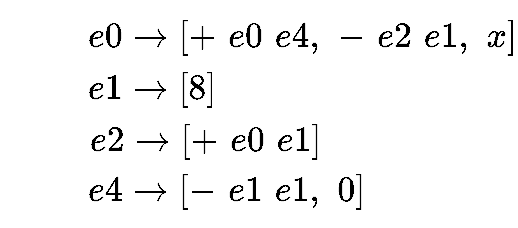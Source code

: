 <mxfile version="24.7.17">
  <diagram id="WvHjm1HEhhVKs3oMtiiu" name="Page-1">
    <mxGraphModel dx="603" dy="431" grid="1" gridSize="10" guides="1" tooltips="1" connect="1" arrows="1" fold="1" page="1" pageScale="1" pageWidth="1100" pageHeight="850" math="1" shadow="0">
      <root>
        <mxCell id="0" />
        <mxCell id="1" parent="0" />
        <mxCell id="GxVwanjRkrD1fkN1Xo48-1" value="&lt;font face=&quot;Helvetica&quot; style=&quot;font-size: 15px;&quot;&gt;$$e0\rightarrow[+\,\,e0\,\,e4,\,\,-\,\,e2\,\,e1,\,\,x]$$&lt;/font&gt;" style="text;html=1;strokeColor=none;fillColor=none;align=center;verticalAlign=middle;whiteSpace=wrap;rounded=0;" parent="1" vertex="1">
          <mxGeometry x="40" y="40" width="214" height="20" as="geometry" />
        </mxCell>
        <mxCell id="GxVwanjRkrD1fkN1Xo48-2" value="&lt;font face=&quot;Helvetica&quot; style=&quot;font-size: 15px;&quot;&gt;$$e1\rightarrow[8]$$&lt;/font&gt;" style="text;html=1;strokeColor=none;fillColor=none;align=center;verticalAlign=middle;whiteSpace=wrap;rounded=0;" parent="1" vertex="1">
          <mxGeometry x="40" y="65" width="65" height="22" as="geometry" />
        </mxCell>
        <mxCell id="GxVwanjRkrD1fkN1Xo48-3" value="&lt;font face=&quot;Helvetica&quot; style=&quot;font-size: 15px;&quot;&gt;$$e2\rightarrow[+\,\,e0\,\,e1]$$&lt;/font&gt;" style="text;html=1;strokeColor=none;fillColor=none;align=center;verticalAlign=middle;whiteSpace=wrap;rounded=0;" parent="1" vertex="1">
          <mxGeometry x="40" y="92" width="117" height="20" as="geometry" />
        </mxCell>
        <mxCell id="GxVwanjRkrD1fkN1Xo48-4" value="&lt;font face=&quot;Helvetica&quot; style=&quot;font-size: 15px;&quot;&gt;$$e4\rightarrow[-\,\,e1\,\,e1,\,\,0]$$&lt;/font&gt;" style="text;html=1;strokeColor=none;fillColor=none;align=center;verticalAlign=middle;whiteSpace=wrap;rounded=0;" parent="1" vertex="1">
          <mxGeometry x="40" y="117" width="139" height="20" as="geometry" />
        </mxCell>
      </root>
    </mxGraphModel>
  </diagram>
</mxfile>
